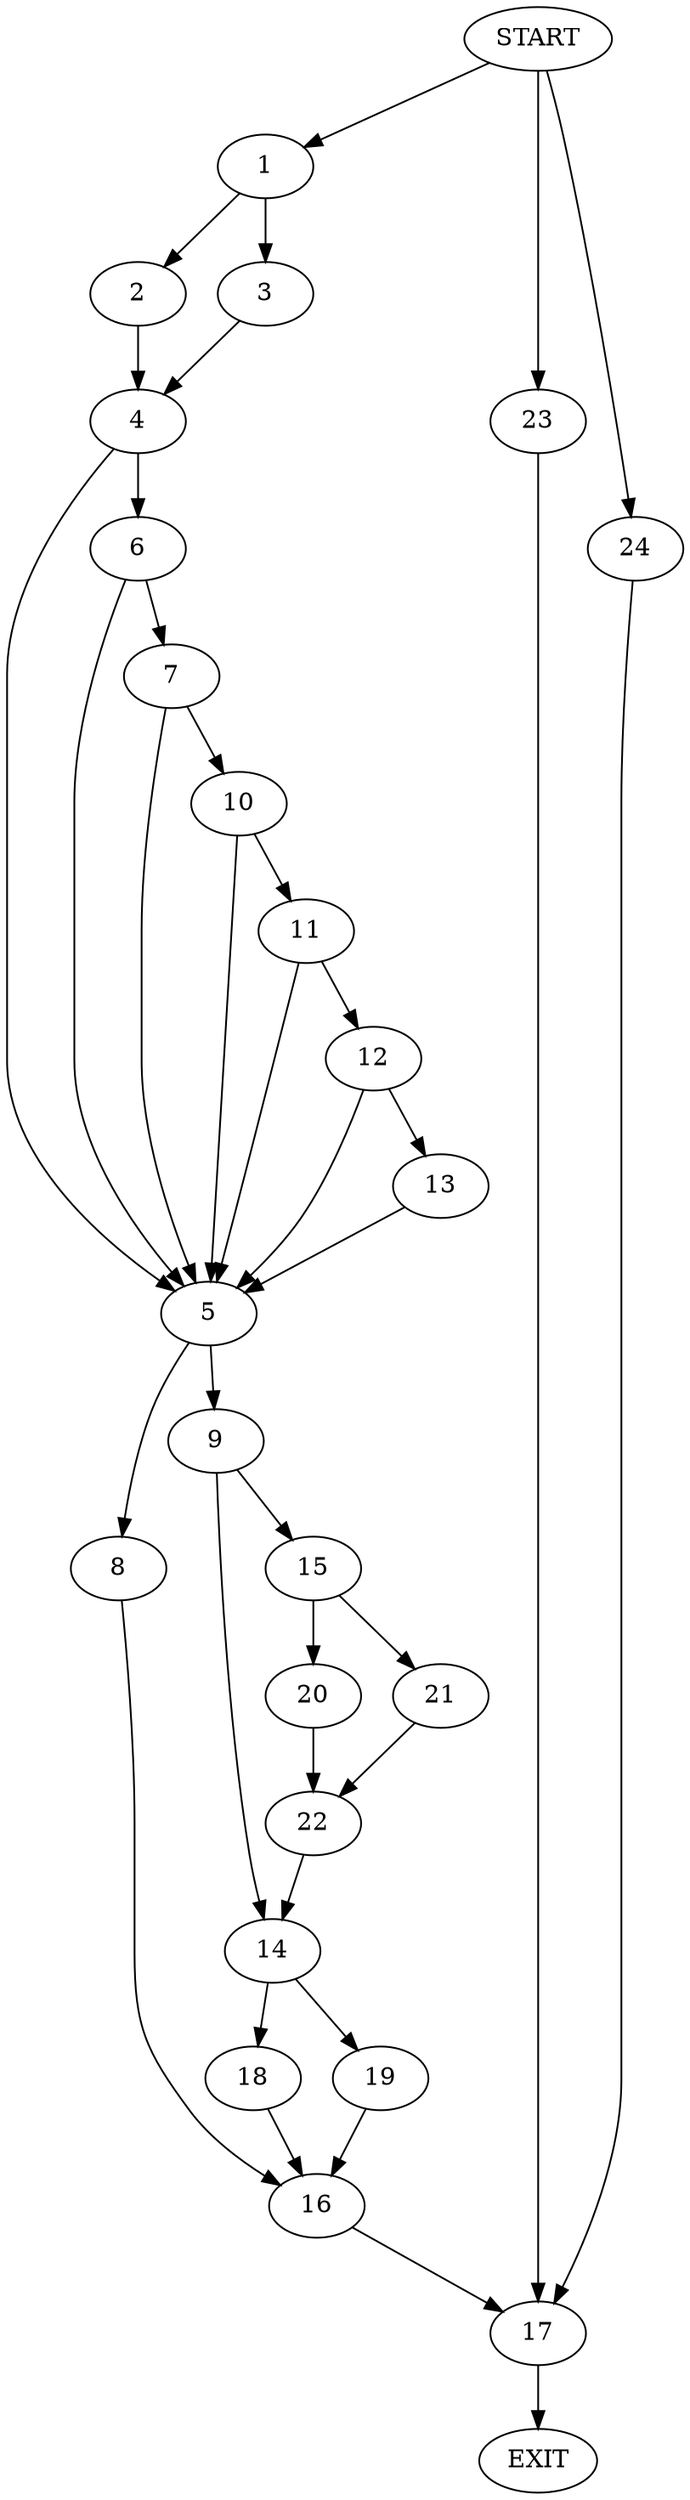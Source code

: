 digraph {
0 [label="START"]
25 [label="EXIT"]
0 -> 1
1 -> 2
1 -> 3
2 -> 4
3 -> 4
4 -> 5
4 -> 6
6 -> 5
6 -> 7
5 -> 8
5 -> 9
7 -> 10
7 -> 5
10 -> 11
10 -> 5
11 -> 5
11 -> 12
12 -> 5
12 -> 13
13 -> 5
9 -> 14
9 -> 15
8 -> 16
16 -> 17
14 -> 18
14 -> 19
15 -> 20
15 -> 21
21 -> 22
20 -> 22
22 -> 14
19 -> 16
18 -> 16
17 -> 25
0 -> 23
23 -> 17
0 -> 24
24 -> 17
}
